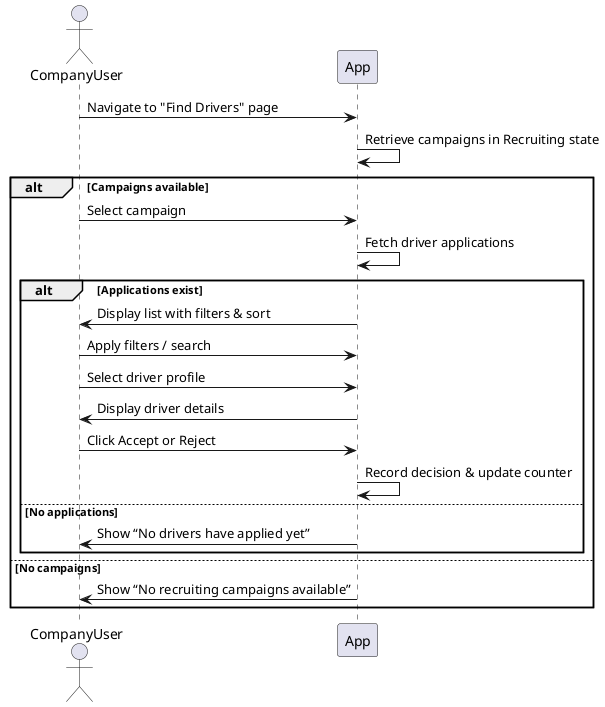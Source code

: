 @startuml FindDriversForAdCampaign
actor CompanyUser

CompanyUser -> App : Navigate to "Find Drivers" page
App -> App : Retrieve campaigns in Recruiting state

alt Campaigns available
    CompanyUser -> App : Select campaign
    App -> App : Fetch driver applications

    alt Applications exist
        App -> CompanyUser : Display list with filters & sort
        CompanyUser -> App : Apply filters / search
        CompanyUser -> App : Select driver profile
        App -> CompanyUser : Display driver details
        CompanyUser -> App : Click Accept or Reject
        App -> App : Record decision & update counter
    else No applications
        App -> CompanyUser : Show “No drivers have applied yet”
    end

else No campaigns
    App -> CompanyUser : Show “No recruiting campaigns available”
end

@enduml
